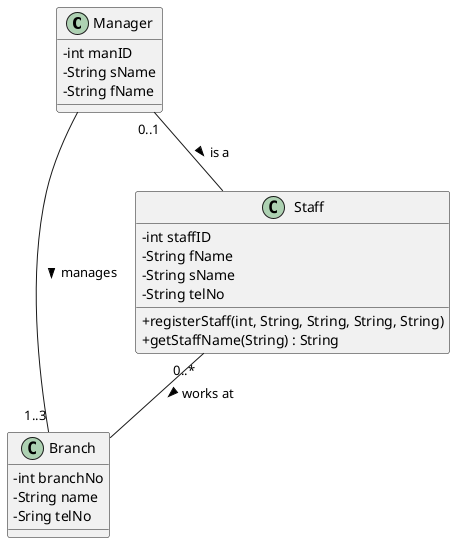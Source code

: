 @startuml
skinparam classAttributeIconSize 0

class Manager {
- int manID
- String sName
- String fName
}

class Branch{
- int branchNo
- String name
- Sring telNo
}

class Staff{
- int staffID
- String fName
- String sName
- String telNo

+ registerStaff(int, String, String, String, String)
+ getStaffName(String) : String
}

Manager -- "1..3" Branch : > manages
Manager "0..1" -- Staff : > is a
Staff "0..*" -- Branch : > works at

@enduml